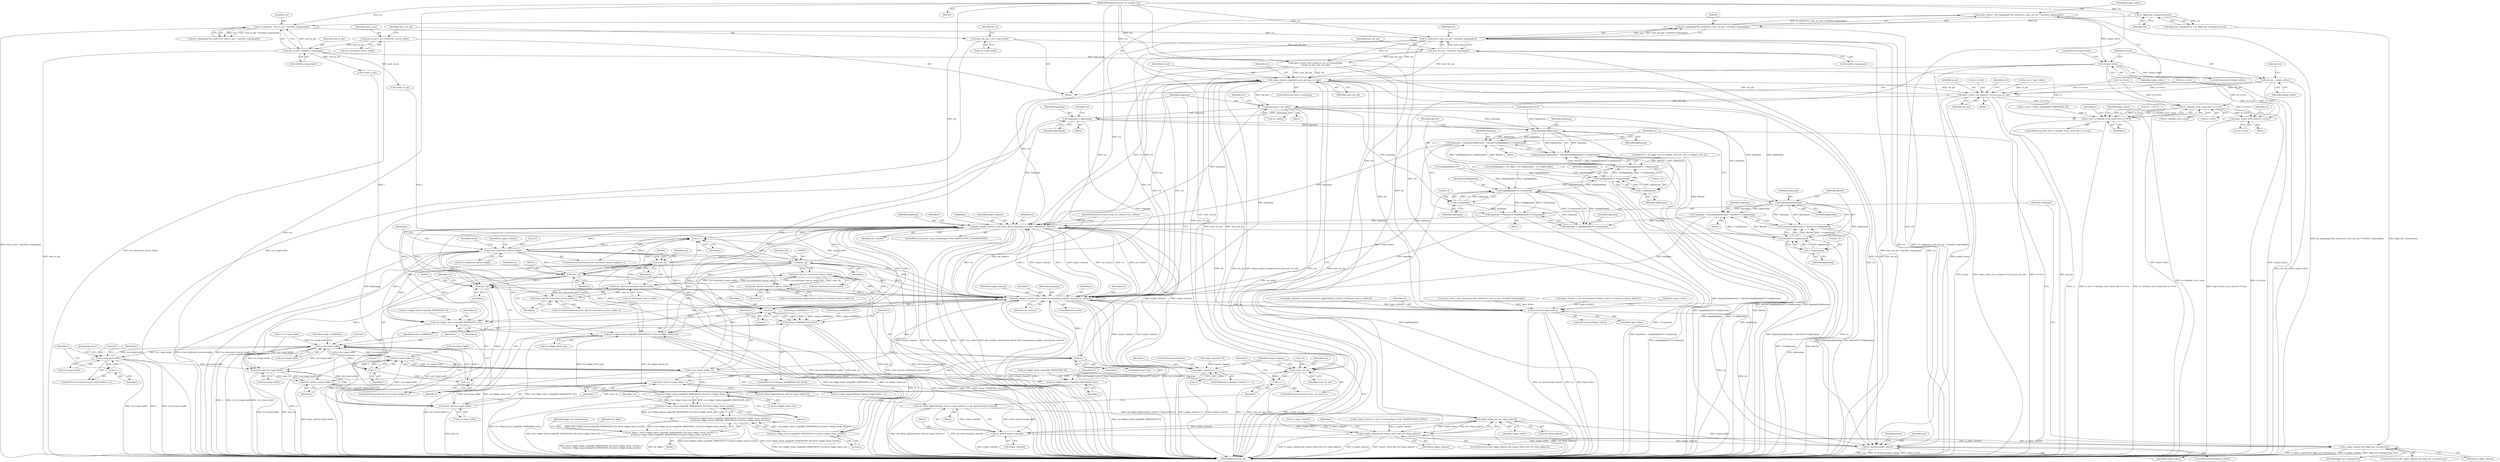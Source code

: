digraph "0_imageworsener_a4f247707f08e322f0b41e82c3e06e224240a654_0@API" {
"1000246" [label="(Call,outpix_tofree = (iw_tmpsample*)iw_malloc(ctx, num_out_pix * sizeof(iw_tmpsample)))"];
"1000248" [label="(Call,(iw_tmpsample*)iw_malloc(ctx, num_out_pix * sizeof(iw_tmpsample)))"];
"1000250" [label="(Call,iw_malloc(ctx, num_out_pix * sizeof(iw_tmpsample)))"];
"1000237" [label="(Call,iw_malloc(ctx, num_in_pix * sizeof(iw_tmpsample)))"];
"1000231" [label="(Call,iw_bkgd_has_transparency(ctx))"];
"1000109" [label="(MethodParameterIn,struct iw_context *ctx)"];
"1000239" [label="(Call,num_in_pix * sizeof(iw_tmpsample))"];
"1000168" [label="(Call,num_in_pix = ctx->intermed_canvas_width)"];
"1000252" [label="(Call,num_out_pix * sizeof(iw_tmpsample))"];
"1000173" [label="(Call,num_out_pix = ctx->img2.width)"];
"1000257" [label="(Call,!outpix_tofree)"];
"1000260" [label="(Call,out_pix = outpix_tofree)"];
"1000491" [label="(Call,iwpvt_resize_row_main(rs->rrctx,in_pix,out_pix))"];
"1000501" [label="(Call,clamp_output_samples(ctx,out_pix,num_out_pix))"];
"1000518" [label="(Call,i<num_out_pix)"];
"1000521" [label="(Call,i++)"];
"1000529" [label="(Call,((size_t)j)*ctx->img2.width+i)"];
"1000587" [label="(Call,tmpsamp = out_pix[i])"];
"1000666" [label="(Call,tmpsamp /= alphasamp)"];
"1000697" [label="(Call,tmpsamp*alphasamp)"];
"1000694" [label="(Call,tmpsamp = tmpsamp*alphasamp + bkcolor*tmpbkgdalpha*(1.0-alphasamp))"];
"1000743" [label="(Call,put_sample_convert_from_linear_flt(ctx,tmpsamp,i,j,output_channel,out_csdescr))"];
"1000429" [label="(Call,j++)"];
"1000424" [label="(Call,j<ctx->intermed_canvas_height)"];
"1000455" [label="(Call,(size_t)j)"];
"1000454" [label="(Call,((size_t)j)*ctx->intermed_canvas_width)"];
"1000453" [label="(Call,((size_t)j)*ctx->intermed_canvas_width+i)"];
"1000483" [label="(Call,((size_t)j)*ctx->intermed_canvas_width)"];
"1000482" [label="(Call,((size_t)j)*ctx->intermed_canvas_width+i)"];
"1000531" [label="(Call,(size_t)j)"];
"1000530" [label="(Call,((size_t)j)*ctx->img2.width)"];
"1000556" [label="(Call,z<ctx->img2.width)"];
"1000563" [label="(Call,z++)"];
"1000574" [label="(Call,ctx->img2.width-1-z)"];
"1000572" [label="(Call,i=ctx->img2.width-1-z)"];
"1000601" [label="(Call,(ctx->bkgd_check_origin[IW_DIMENSION_H]+i)/ctx->bkgd_check_size)"];
"1000600" [label="(Call,((ctx->bkgd_check_origin[IW_DIMENSION_H]+i)/ctx->bkgd_check_size)%2)"];
"1000599" [label="(Call,(((ctx->bkgd_check_origin[IW_DIMENSION_H]+i)/ctx->bkgd_check_size)%2) !=\n\t\t\t\t\t(((ctx->bkgd_check_origin[IW_DIMENSION_V]+j)/ctx->bkgd_check_size)%2))"];
"1000597" [label="(Call,alt_bkgd = (((ctx->bkgd_check_origin[IW_DIMENSION_H]+i)/ctx->bkgd_check_size)%2) !=\n\t\t\t\t\t(((ctx->bkgd_check_origin[IW_DIMENSION_V]+j)/ctx->bkgd_check_size)%2))"];
"1000614" [label="(Call,(ctx->bkgd_check_origin[IW_DIMENSION_V]+j)/ctx->bkgd_check_size)"];
"1000613" [label="(Call,((ctx->bkgd_check_origin[IW_DIMENSION_V]+j)/ctx->bkgd_check_size)%2)"];
"1000602" [label="(Call,ctx->bkgd_check_origin[IW_DIMENSION_H]+i)"];
"1000650" [label="(Call,((size_t)j)*ctx->img2.width + i)"];
"1000751" [label="(Call,put_sample_convert_from_linear(ctx,tmpsamp,i,j,output_channel,out_csdescr))"];
"1000546" [label="(Call,output_channel == -1)"];
"1000569" [label="(Call,j%2)"];
"1000567" [label="(Call,using_errdiffdither && (j%2))"];
"1000615" [label="(Call,ctx->bkgd_check_origin[IW_DIMENSION_V]+j)"];
"1000652" [label="(Call,(size_t)j)"];
"1000651" [label="(Call,((size_t)j)*ctx->img2.width)"];
"1000842" [label="(Call,iw_free(ctx,inpix_tofree))"];
"1000847" [label="(Call,iw_free(ctx,outpix_tofree))"];
"1000580" [label="(Call,1-z)"];
"1000584" [label="(Call,i=z)"];
"1000765" [label="(Call,i<ctx->img2.width)"];
"1000772" [label="(Call,i++)"];
"1000484" [label="(Call,(size_t)j)"];
"1000696" [label="(Call,tmpsamp*alphasamp + bkcolor*tmpbkgdalpha*(1.0-alphasamp))"];
"1000704" [label="(Call,1.0-alphasamp)"];
"1000702" [label="(Call,tmpbkgdalpha*(1.0-alphasamp))"];
"1000700" [label="(Call,bkcolor*tmpbkgdalpha*(1.0-alphasamp))"];
"1000730" [label="(Call,tmpbkgdalpha*(1.0-tmpsamp))"];
"1000726" [label="(Call,tmpsamp = tmpsamp + tmpbkgdalpha*(1.0-tmpsamp))"];
"1000728" [label="(Call,tmpsamp + tmpbkgdalpha*(1.0-tmpsamp))"];
"1000712" [label="(Call,tmpsamp*alphasamp)"];
"1000709" [label="(Call,tmpsamp = tmpsamp*alphasamp + bkcolor*(1.0-alphasamp))"];
"1000711" [label="(Call,tmpsamp*alphasamp + bkcolor*(1.0-alphasamp))"];
"1000717" [label="(Call,1.0-alphasamp)"];
"1000715" [label="(Call,bkcolor*(1.0-alphasamp))"];
"1000732" [label="(Call,1.0-tmpsamp)"];
"1000823" [label="(Call,rs->disable_rrctx_cache && rs->rrctx)"];
"1000821" [label="(Call,rs && rs->disable_rrctx_cache && rs->rrctx)"];
"1000831" [label="(Call,iwpvt_resize_rows_done(rs->rrctx))"];
"1000508" [label="(Call,outpix_tofree && ctx->final_alpha32)"];
"1000506" [label="(Call,is_alpha_channel && outpix_tofree && ctx->final_alpha32)"];
"1000722" [label="(Call,is_alpha_channel && bkgd_has_transparency)"];
"1000540" [label="(Call,(iw_float32)outpix_tofree[i])"];
"1000524" [label="(Call,ctx->final_alpha32[((size_t)j)*ctx->img2.width+i] = (iw_float32)outpix_tofree[i])"];
"1000572" [label="(Call,i=ctx->img2.width-1-z)"];
"1000509" [label="(Identifier,outpix_tofree)"];
"1000564" [label="(Identifier,z)"];
"1000714" [label="(Identifier,alphasamp)"];
"1000711" [label="(Call,tmpsamp*alphasamp + bkcolor*(1.0-alphasamp))"];
"1000486" [label="(Identifier,j)"];
"1000243" [label="(Call,in_pix = inpix_tofree)"];
"1000445" [label="(Call,inpix_tofree[i] = ctx->intermediate_alpha32[((size_t)j)*ctx->intermed_canvas_width+i])"];
"1000717" [label="(Call,1.0-alphasamp)"];
"1000258" [label="(Identifier,outpix_tofree)"];
"1000646" [label="(Call,ctx->final_alpha32[((size_t)j)*ctx->img2.width + i])"];
"1000257" [label="(Call,!outpix_tofree)"];
"1000232" [label="(Identifier,ctx)"];
"1000522" [label="(Identifier,i)"];
"1000681" [label="(Call,bkcolor = alt_bkgd ? out_ci->bkgd2_color_lin : out_ci->bkgd1_color_lin)"];
"1000610" [label="(Identifier,ctx)"];
"1000618" [label="(Identifier,ctx)"];
"1000827" [label="(Call,rs->rrctx)"];
"1000530" [label="(Call,((size_t)j)*ctx->img2.width)"];
"1000487" [label="(Call,ctx->intermed_canvas_width)"];
"1000652" [label="(Call,(size_t)j)"];
"1000696" [label="(Call,tmpsamp*alphasamp + bkcolor*tmpbkgdalpha*(1.0-alphasamp))"];
"1000729" [label="(Identifier,tmpsamp)"];
"1000505" [label="(ControlStructure,if(is_alpha_channel && outpix_tofree && ctx->final_alpha32))"];
"1000695" [label="(Identifier,tmpsamp)"];
"1000817" [label="(Identifier,retval)"];
"1000468" [label="(Call,i<num_in_pix)"];
"1000609" [label="(Call,ctx->bkgd_check_size)"];
"1000747" [label="(Identifier,j)"];
"1000548" [label="(Call,-1)"];
"1000726" [label="(Call,tmpsamp = tmpsamp + tmpbkgdalpha*(1.0-tmpsamp))"];
"1000608" [label="(Identifier,i)"];
"1000240" [label="(Identifier,num_in_pix)"];
"1000724" [label="(Identifier,bkgd_has_transparency)"];
"1000573" [label="(Identifier,i)"];
"1000732" [label="(Call,1.0-tmpsamp)"];
"1000461" [label="(Identifier,i)"];
"1000843" [label="(Identifier,ctx)"];
"1000753" [label="(Identifier,tmpsamp)"];
"1000514" [label="(ControlStructure,for(i=0;i<num_out_pix;i++))"];
"1000587" [label="(Call,tmpsamp = out_pix[i])"];
"1000241" [label="(Call,sizeof(iw_tmpsample))"];
"1000233" [label="(Call,inpix_tofree = (iw_tmpsample*)iw_malloc(ctx, num_in_pix * sizeof(iw_tmpsample)))"];
"1000426" [label="(Call,ctx->intermed_canvas_height)"];
"1000454" [label="(Call,((size_t)j)*ctx->intermed_canvas_width)"];
"1000822" [label="(Identifier,rs)"];
"1000762" [label="(Call,i=0)"];
"1000533" [label="(Identifier,j)"];
"1000585" [label="(Identifier,i)"];
"1000571" [label="(Literal,2)"];
"1000510" [label="(Call,ctx->final_alpha32)"];
"1000170" [label="(Call,ctx->intermed_canvas_width)"];
"1000821" [label="(Call,rs && rs->disable_rrctx_cache && rs->rrctx)"];
"1000431" [label="(Block,)"];
"1000484" [label="(Call,(size_t)j)"];
"1000709" [label="(Call,tmpsamp = tmpsamp*alphasamp + bkcolor*(1.0-alphasamp))"];
"1000581" [label="(Literal,1)"];
"1000352" [label="(Call,using_errdiffdither = 1)"];
"1000568" [label="(Identifier,using_errdiffdither)"];
"1000772" [label="(Call,i++)"];
"1000755" [label="(Identifier,j)"];
"1000734" [label="(Identifier,tmpsamp)"];
"1000503" [label="(Identifier,out_pix)"];
"1000597" [label="(Call,alt_bkgd = (((ctx->bkgd_check_origin[IW_DIMENSION_H]+i)/ctx->bkgd_check_size)%2) !=\n\t\t\t\t\t(((ctx->bkgd_check_origin[IW_DIMENSION_V]+j)/ctx->bkgd_check_size)%2))"];
"1000247" [label="(Identifier,outpix_tofree)"];
"1000766" [label="(Identifier,i)"];
"1000495" [label="(Identifier,in_pix)"];
"1000719" [label="(Identifier,alphasamp)"];
"1000700" [label="(Call,bkcolor*tmpbkgdalpha*(1.0-alphasamp))"];
"1000252" [label="(Call,num_out_pix * sizeof(iw_tmpsample))"];
"1000256" [label="(ControlStructure,if(!outpix_tofree))"];
"1000603" [label="(Call,ctx->bkgd_check_origin[IW_DIMENSION_H])"];
"1000496" [label="(Identifier,out_pix)"];
"1000483" [label="(Call,((size_t)j)*ctx->intermed_canvas_width)"];
"1000752" [label="(Identifier,ctx)"];
"1000248" [label="(Call,(iw_tmpsample*)iw_malloc(ctx, num_out_pix * sizeof(iw_tmpsample)))"];
"1000109" [label="(MethodParameterIn,struct iw_context *ctx)"];
"1000458" [label="(Call,ctx->intermed_canvas_width)"];
"1000527" [label="(Identifier,ctx)"];
"1000837" [label="(Identifier,rs)"];
"1000251" [label="(Identifier,ctx)"];
"1000520" [label="(Identifier,num_out_pix)"];
"1000712" [label="(Call,tmpsamp*alphasamp)"];
"1000453" [label="(Call,((size_t)j)*ctx->intermed_canvas_width+i)"];
"1000596" [label="(Block,)"];
"1000406" [label="(Call,iwpvt_resize_rows_init(ctx,rs,int_ci->channeltype,\n\t\t\tnum_in_pix, num_out_pix))"];
"1000546" [label="(Call,output_channel == -1)"];
"1000142" [label="(Call,tmpbkgdalpha=0.0)"];
"1000457" [label="(Identifier,j)"];
"1000672" [label="(Identifier,ctx)"];
"1000650" [label="(Call,((size_t)j)*ctx->img2.width + i)"];
"1000833" [label="(Identifier,rs)"];
"1000169" [label="(Identifier,num_in_pix)"];
"1000492" [label="(Call,rs->rrctx)"];
"1000575" [label="(Call,ctx->img2.width)"];
"1000848" [label="(Identifier,ctx)"];
"1000488" [label="(Identifier,ctx)"];
"1000542" [label="(Call,outpix_tofree[i])"];
"1000765" [label="(Call,i<ctx->img2.width)"];
"1000557" [label="(Identifier,z)"];
"1000588" [label="(Identifier,tmpsamp)"];
"1000168" [label="(Call,num_in_pix = ctx->intermed_canvas_width)"];
"1000847" [label="(Call,iw_free(ctx,outpix_tofree))"];
"1000433" [label="(Identifier,is_alpha_channel)"];
"1000725" [label="(Block,)"];
"1000852" [label="(MethodReturn,static int)"];
"1000702" [label="(Call,tmpbkgdalpha*(1.0-alphasamp))"];
"1000547" [label="(Identifier,output_channel)"];
"1000614" [label="(Call,(ctx->bkgd_check_origin[IW_DIMENSION_V]+j)/ctx->bkgd_check_size)"];
"1000343" [label="(Call,output_channel>=0)"];
"1000260" [label="(Call,out_pix = outpix_tofree)"];
"1000231" [label="(Call,iw_bkgd_has_transparency(ctx))"];
"1000558" [label="(Call,ctx->img2.width)"];
"1000731" [label="(Identifier,tmpbkgdalpha)"];
"1000748" [label="(Identifier,output_channel)"];
"1000703" [label="(Identifier,tmpbkgdalpha)"];
"1000830" [label="(Block,)"];
"1000728" [label="(Call,tmpsamp + tmpbkgdalpha*(1.0-tmpsamp))"];
"1000521" [label="(Call,i++)"];
"1000523" [label="(Block,)"];
"1000425" [label="(Identifier,j)"];
"1000849" [label="(Identifier,outpix_tofree)"];
"1000497" [label="(ControlStructure,if(ctx->intclamp))"];
"1000482" [label="(Call,((size_t)j)*ctx->intermed_canvas_width+i)"];
"1000175" [label="(Call,ctx->img2.width)"];
"1000250" [label="(Call,iw_malloc(ctx, num_out_pix * sizeof(iw_tmpsample)))"];
"1000845" [label="(ControlStructure,if(outpix_tofree))"];
"1000721" [label="(ControlStructure,if(is_alpha_channel && bkgd_has_transparency))"];
"1000490" [label="(Identifier,i)"];
"1000586" [label="(Identifier,z)"];
"1000491" [label="(Call,iwpvt_resize_row_main(rs->rrctx,in_pix,out_pix))"];
"1000710" [label="(Identifier,tmpsamp)"];
"1000749" [label="(Identifier,out_csdescr)"];
"1000730" [label="(Call,tmpbkgdalpha*(1.0-tmpsamp))"];
"1000602" [label="(Call,ctx->bkgd_check_origin[IW_DIMENSION_H]+i)"];
"1000622" [label="(Call,ctx->bkgd_check_size)"];
"1000540" [label="(Call,(iw_float32)outpix_tofree[i])"];
"1000767" [label="(Call,ctx->img2.width)"];
"1000666" [label="(Call,tmpsamp /= alphasamp)"];
"1000531" [label="(Call,(size_t)j)"];
"1000545" [label="(ControlStructure,if(output_channel == -1))"];
"1000600" [label="(Call,((ctx->bkgd_check_origin[IW_DIMENSION_H]+i)/ctx->bkgd_check_size)%2)"];
"1000840" [label="(ControlStructure,if(inpix_tofree))"];
"1000553" [label="(Call,z=0)"];
"1000629" [label="(Call,tmpbkgdalpha = alt_bkgd ? ctx->bkgd2alpha : ctx->bkgd1alpha)"];
"1000111" [label="(MethodParameterIn,const struct iw_csdescr *out_csdescr)"];
"1000761" [label="(ControlStructure,for(i=0;i<ctx->img2.width;i++))"];
"1000222" [label="(Call,is_alpha_channel = (int_ci->channeltype==IW_CHANNELTYPE_ALPHA))"];
"1000529" [label="(Call,((size_t)j)*ctx->img2.width+i)"];
"1000733" [label="(Literal,1.0)"];
"1000574" [label="(Call,ctx->img2.width-1-z)"];
"1000359" [label="(Call,i<ctx->img2.width)"];
"1000474" [label="(Call,inpix_tofree[i] = ctx->intermediate32[((size_t)j)*ctx->intermed_canvas_width+i])"];
"1000536" [label="(Identifier,ctx)"];
"1000449" [label="(Call,ctx->intermediate_alpha32[((size_t)j)*ctx->intermed_canvas_width+i])"];
"1000722" [label="(Call,is_alpha_channel && bkgd_has_transparency)"];
"1000777" [label="(Identifier,k)"];
"1000744" [label="(Identifier,ctx)"];
"1000621" [label="(Identifier,j)"];
"1000554" [label="(Identifier,z)"];
"1000539" [label="(Identifier,i)"];
"1000567" [label="(Call,using_errdiffdither && (j%2))"];
"1000841" [label="(Identifier,inpix_tofree)"];
"1000706" [label="(Identifier,alphasamp)"];
"1000699" [label="(Identifier,alphasamp)"];
"1000421" [label="(Call,j=0)"];
"1000613" [label="(Call,((ctx->bkgd_check_origin[IW_DIMENSION_V]+j)/ctx->bkgd_check_size)%2)"];
"1000623" [label="(Identifier,ctx)"];
"1000655" [label="(Call,ctx->img2.width)"];
"1000563" [label="(Call,z++)"];
"1000713" [label="(Identifier,tmpsamp)"];
"1000665" [label="(Block,)"];
"1000269" [label="(Call,!is_alpha_channel)"];
"1000253" [label="(Identifier,num_out_pix)"];
"1000507" [label="(Identifier,is_alpha_channel)"];
"1000757" [label="(Identifier,out_csdescr)"];
"1000525" [label="(Call,ctx->final_alpha32[((size_t)j)*ctx->img2.width+i])"];
"1000704" [label="(Call,1.0-alphasamp)"];
"1000174" [label="(Identifier,num_out_pix)"];
"1000420" [label="(ControlStructure,for(j=0;j<ctx->intermed_canvas_height;j++))"];
"1000815" [label="(JumpTarget,here:)"];
"1000745" [label="(Identifier,tmpsamp)"];
"1000657" [label="(Identifier,ctx)"];
"1000715" [label="(Call,bkcolor*(1.0-alphasamp))"];
"1000705" [label="(Literal,1.0)"];
"1000150" [label="(Call,*rs = NULL)"];
"1000601" [label="(Call,(ctx->bkgd_check_origin[IW_DIMENSION_H]+i)/ctx->bkgd_check_size)"];
"1000708" [label="(Block,)"];
"1000259" [label="(ControlStructure,goto done;)"];
"1000662" [label="(Call,alphasamp!=0.0)"];
"1000524" [label="(Call,ctx->final_alpha32[((size_t)j)*ctx->img2.width+i] = (iw_float32)outpix_tofree[i])"];
"1000262" [label="(Identifier,outpix_tofree)"];
"1000697" [label="(Call,tmpsamp*alphasamp)"];
"1000756" [label="(Identifier,output_channel)"];
"1000515" [label="(Call,i=0)"];
"1000519" [label="(Identifier,i)"];
"1000569" [label="(Call,j%2)"];
"1000759" [label="(Identifier,using_errdiffdither)"];
"1000254" [label="(Call,sizeof(iw_tmpsample))"];
"1000667" [label="(Identifier,tmpsamp)"];
"1000439" [label="(Call,i<num_in_pix)"];
"1000612" [label="(Literal,2)"];
"1000582" [label="(Identifier,z)"];
"1000388" [label="(Call,rs=&ctx->resize_settings[IW_DIMENSION_H])"];
"1000750" [label="(ControlStructure,else)"];
"1000842" [label="(Call,iw_free(ctx,inpix_tofree))"];
"1000846" [label="(Identifier,outpix_tofree)"];
"1000693" [label="(Block,)"];
"1000739" [label="(Identifier,ctx)"];
"1000246" [label="(Call,outpix_tofree = (iw_tmpsample*)iw_malloc(ctx, num_out_pix * sizeof(iw_tmpsample)))"];
"1000570" [label="(Identifier,j)"];
"1000718" [label="(Literal,1.0)"];
"1000516" [label="(Identifier,i)"];
"1000552" [label="(ControlStructure,for(z=0;z<ctx->img2.width;z++))"];
"1000424" [label="(Call,j<ctx->intermed_canvas_height)"];
"1000584" [label="(Call,i=z)"];
"1000627" [label="(Identifier,bkgd_has_transparency)"];
"1000478" [label="(Call,ctx->intermediate32[((size_t)j)*ctx->intermed_canvas_width+i])"];
"1000727" [label="(Identifier,tmpsamp)"];
"1000565" [label="(Block,)"];
"1000518" [label="(Call,i<num_out_pix)"];
"1000499" [label="(Identifier,ctx)"];
"1000502" [label="(Identifier,ctx)"];
"1000701" [label="(Identifier,bkcolor)"];
"1000694" [label="(Call,tmpsamp = tmpsamp*alphasamp + bkcolor*tmpbkgdalpha*(1.0-alphasamp))"];
"1000698" [label="(Identifier,tmpsamp)"];
"1000660" [label="(Identifier,i)"];
"1000851" [label="(Identifier,retval)"];
"1000504" [label="(Identifier,num_out_pix)"];
"1000751" [label="(Call,put_sample_convert_from_linear(ctx,tmpsamp,i,j,output_channel,out_csdescr))"];
"1000716" [label="(Identifier,bkcolor)"];
"1000616" [label="(Call,ctx->bkgd_check_origin[IW_DIMENSION_V])"];
"1000743" [label="(Call,put_sample_convert_from_linear_flt(ctx,tmpsamp,i,j,output_channel,out_csdescr))"];
"1000589" [label="(Call,out_pix[i])"];
"1000735" [label="(ControlStructure,if(ctx->img2.sampletype==IW_SAMPLETYPE_FLOATINGPOINT))"];
"1000754" [label="(Identifier,i)"];
"1000135" [label="(Call,using_errdiffdither = 0)"];
"1000824" [label="(Call,rs->disable_rrctx_cache)"];
"1000820" [label="(ControlStructure,if(rs && rs->disable_rrctx_cache && rs->rrctx))"];
"1000501" [label="(Call,clamp_output_samples(ctx,out_pix,num_out_pix))"];
"1000237" [label="(Call,iw_malloc(ctx, num_in_pix * sizeof(iw_tmpsample)))"];
"1000229" [label="(Call,bkgd_has_transparency = iw_bkgd_has_transparency(ctx))"];
"1000266" [label="(Identifier,ctx)"];
"1000508" [label="(Call,outpix_tofree && ctx->final_alpha32)"];
"1000556" [label="(Call,z<ctx->img2.width)"];
"1000506" [label="(Call,is_alpha_channel && outpix_tofree && ctx->final_alpha32)"];
"1000112" [label="(Block,)"];
"1000429" [label="(Call,j++)"];
"1000235" [label="(Call,(iw_tmpsample*)iw_malloc(ctx, num_in_pix * sizeof(iw_tmpsample)))"];
"1000397" [label="(Call,!rs->rrctx)"];
"1000580" [label="(Call,1-z)"];
"1000831" [label="(Call,iwpvt_resize_rows_done(rs->rrctx))"];
"1000551" [label="(ControlStructure,goto here;)"];
"1000723" [label="(Identifier,is_alpha_channel)"];
"1000238" [label="(Identifier,ctx)"];
"1000823" [label="(Call,rs->disable_rrctx_cache && rs->rrctx)"];
"1000625" [label="(Literal,2)"];
"1000654" [label="(Identifier,j)"];
"1000746" [label="(Identifier,i)"];
"1000430" [label="(Identifier,j)"];
"1000598" [label="(Identifier,alt_bkgd)"];
"1000261" [label="(Identifier,out_pix)"];
"1000455" [label="(Call,(size_t)j)"];
"1000173" [label="(Call,num_out_pix = ctx->img2.width)"];
"1000651" [label="(Call,((size_t)j)*ctx->img2.width)"];
"1000566" [label="(ControlStructure,if(using_errdiffdither && (j%2)))"];
"1000599" [label="(Call,(((ctx->bkgd_check_origin[IW_DIMENSION_H]+i)/ctx->bkgd_check_size)%2) !=\n\t\t\t\t\t(((ctx->bkgd_check_origin[IW_DIMENSION_V]+j)/ctx->bkgd_check_size)%2))"];
"1000668" [label="(Identifier,alphasamp)"];
"1000415" [label="(Call,!rs->rrctx)"];
"1000459" [label="(Identifier,ctx)"];
"1000832" [label="(Call,rs->rrctx)"];
"1000844" [label="(Identifier,inpix_tofree)"];
"1000615" [label="(Call,ctx->bkgd_check_origin[IW_DIMENSION_V]+j)"];
"1000534" [label="(Call,ctx->img2.width)"];
"1000583" [label="(ControlStructure,else)"];
"1000239" [label="(Call,num_in_pix * sizeof(iw_tmpsample))"];
"1000773" [label="(Identifier,i)"];
"1000181" [label="(Identifier,int_ci)"];
"1000594" [label="(Identifier,ctx)"];
"1000246" -> "1000112"  [label="AST: "];
"1000246" -> "1000248"  [label="CFG: "];
"1000247" -> "1000246"  [label="AST: "];
"1000248" -> "1000246"  [label="AST: "];
"1000258" -> "1000246"  [label="CFG: "];
"1000246" -> "1000852"  [label="DDG: (iw_tmpsample*)iw_malloc(ctx, num_out_pix * sizeof(iw_tmpsample))"];
"1000248" -> "1000246"  [label="DDG: iw_malloc(ctx, num_out_pix * sizeof(iw_tmpsample))"];
"1000246" -> "1000257"  [label="DDG: outpix_tofree"];
"1000248" -> "1000250"  [label="CFG: "];
"1000249" -> "1000248"  [label="AST: "];
"1000250" -> "1000248"  [label="AST: "];
"1000248" -> "1000852"  [label="DDG: iw_malloc(ctx, num_out_pix * sizeof(iw_tmpsample))"];
"1000250" -> "1000248"  [label="DDG: ctx"];
"1000250" -> "1000248"  [label="DDG: num_out_pix * sizeof(iw_tmpsample)"];
"1000250" -> "1000252"  [label="CFG: "];
"1000251" -> "1000250"  [label="AST: "];
"1000252" -> "1000250"  [label="AST: "];
"1000250" -> "1000852"  [label="DDG: ctx"];
"1000250" -> "1000852"  [label="DDG: num_out_pix * sizeof(iw_tmpsample)"];
"1000237" -> "1000250"  [label="DDG: ctx"];
"1000109" -> "1000250"  [label="DDG: ctx"];
"1000252" -> "1000250"  [label="DDG: num_out_pix"];
"1000250" -> "1000406"  [label="DDG: ctx"];
"1000250" -> "1000501"  [label="DDG: ctx"];
"1000250" -> "1000743"  [label="DDG: ctx"];
"1000250" -> "1000751"  [label="DDG: ctx"];
"1000250" -> "1000842"  [label="DDG: ctx"];
"1000250" -> "1000847"  [label="DDG: ctx"];
"1000237" -> "1000235"  [label="AST: "];
"1000237" -> "1000239"  [label="CFG: "];
"1000238" -> "1000237"  [label="AST: "];
"1000239" -> "1000237"  [label="AST: "];
"1000235" -> "1000237"  [label="CFG: "];
"1000237" -> "1000852"  [label="DDG: num_in_pix * sizeof(iw_tmpsample)"];
"1000237" -> "1000235"  [label="DDG: ctx"];
"1000237" -> "1000235"  [label="DDG: num_in_pix * sizeof(iw_tmpsample)"];
"1000231" -> "1000237"  [label="DDG: ctx"];
"1000109" -> "1000237"  [label="DDG: ctx"];
"1000239" -> "1000237"  [label="DDG: num_in_pix"];
"1000231" -> "1000229"  [label="AST: "];
"1000231" -> "1000232"  [label="CFG: "];
"1000232" -> "1000231"  [label="AST: "];
"1000229" -> "1000231"  [label="CFG: "];
"1000231" -> "1000229"  [label="DDG: ctx"];
"1000109" -> "1000231"  [label="DDG: ctx"];
"1000109" -> "1000108"  [label="AST: "];
"1000109" -> "1000852"  [label="DDG: ctx"];
"1000109" -> "1000406"  [label="DDG: ctx"];
"1000109" -> "1000501"  [label="DDG: ctx"];
"1000109" -> "1000743"  [label="DDG: ctx"];
"1000109" -> "1000751"  [label="DDG: ctx"];
"1000109" -> "1000842"  [label="DDG: ctx"];
"1000109" -> "1000847"  [label="DDG: ctx"];
"1000239" -> "1000241"  [label="CFG: "];
"1000240" -> "1000239"  [label="AST: "];
"1000241" -> "1000239"  [label="AST: "];
"1000239" -> "1000852"  [label="DDG: num_in_pix"];
"1000168" -> "1000239"  [label="DDG: num_in_pix"];
"1000239" -> "1000406"  [label="DDG: num_in_pix"];
"1000239" -> "1000439"  [label="DDG: num_in_pix"];
"1000239" -> "1000468"  [label="DDG: num_in_pix"];
"1000168" -> "1000112"  [label="AST: "];
"1000168" -> "1000170"  [label="CFG: "];
"1000169" -> "1000168"  [label="AST: "];
"1000170" -> "1000168"  [label="AST: "];
"1000174" -> "1000168"  [label="CFG: "];
"1000168" -> "1000852"  [label="DDG: ctx->intermed_canvas_width"];
"1000252" -> "1000254"  [label="CFG: "];
"1000253" -> "1000252"  [label="AST: "];
"1000254" -> "1000252"  [label="AST: "];
"1000252" -> "1000852"  [label="DDG: num_out_pix"];
"1000173" -> "1000252"  [label="DDG: num_out_pix"];
"1000252" -> "1000406"  [label="DDG: num_out_pix"];
"1000252" -> "1000501"  [label="DDG: num_out_pix"];
"1000252" -> "1000518"  [label="DDG: num_out_pix"];
"1000173" -> "1000112"  [label="AST: "];
"1000173" -> "1000175"  [label="CFG: "];
"1000174" -> "1000173"  [label="AST: "];
"1000175" -> "1000173"  [label="AST: "];
"1000181" -> "1000173"  [label="CFG: "];
"1000173" -> "1000852"  [label="DDG: ctx->img2.width"];
"1000257" -> "1000256"  [label="AST: "];
"1000257" -> "1000258"  [label="CFG: "];
"1000258" -> "1000257"  [label="AST: "];
"1000259" -> "1000257"  [label="CFG: "];
"1000261" -> "1000257"  [label="CFG: "];
"1000257" -> "1000852"  [label="DDG: outpix_tofree"];
"1000257" -> "1000852"  [label="DDG: !outpix_tofree"];
"1000257" -> "1000260"  [label="DDG: outpix_tofree"];
"1000257" -> "1000508"  [label="DDG: outpix_tofree"];
"1000257" -> "1000540"  [label="DDG: outpix_tofree"];
"1000257" -> "1000847"  [label="DDG: outpix_tofree"];
"1000260" -> "1000112"  [label="AST: "];
"1000260" -> "1000262"  [label="CFG: "];
"1000261" -> "1000260"  [label="AST: "];
"1000262" -> "1000260"  [label="AST: "];
"1000266" -> "1000260"  [label="CFG: "];
"1000260" -> "1000852"  [label="DDG: outpix_tofree"];
"1000260" -> "1000852"  [label="DDG: out_pix"];
"1000260" -> "1000491"  [label="DDG: out_pix"];
"1000491" -> "1000431"  [label="AST: "];
"1000491" -> "1000496"  [label="CFG: "];
"1000492" -> "1000491"  [label="AST: "];
"1000495" -> "1000491"  [label="AST: "];
"1000496" -> "1000491"  [label="AST: "];
"1000499" -> "1000491"  [label="CFG: "];
"1000491" -> "1000852"  [label="DDG: out_pix"];
"1000491" -> "1000852"  [label="DDG: in_pix"];
"1000491" -> "1000852"  [label="DDG: iwpvt_resize_row_main(rs->rrctx,in_pix,out_pix)"];
"1000491" -> "1000852"  [label="DDG: rs->rrctx"];
"1000397" -> "1000491"  [label="DDG: rs->rrctx"];
"1000415" -> "1000491"  [label="DDG: rs->rrctx"];
"1000243" -> "1000491"  [label="DDG: in_pix"];
"1000501" -> "1000491"  [label="DDG: out_pix"];
"1000491" -> "1000501"  [label="DDG: out_pix"];
"1000491" -> "1000587"  [label="DDG: out_pix"];
"1000491" -> "1000823"  [label="DDG: rs->rrctx"];
"1000491" -> "1000831"  [label="DDG: rs->rrctx"];
"1000501" -> "1000497"  [label="AST: "];
"1000501" -> "1000504"  [label="CFG: "];
"1000502" -> "1000501"  [label="AST: "];
"1000503" -> "1000501"  [label="AST: "];
"1000504" -> "1000501"  [label="AST: "];
"1000507" -> "1000501"  [label="CFG: "];
"1000501" -> "1000852"  [label="DDG: out_pix"];
"1000501" -> "1000852"  [label="DDG: ctx"];
"1000501" -> "1000852"  [label="DDG: clamp_output_samples(ctx,out_pix,num_out_pix)"];
"1000501" -> "1000852"  [label="DDG: num_out_pix"];
"1000743" -> "1000501"  [label="DDG: ctx"];
"1000406" -> "1000501"  [label="DDG: ctx"];
"1000406" -> "1000501"  [label="DDG: num_out_pix"];
"1000751" -> "1000501"  [label="DDG: ctx"];
"1000518" -> "1000501"  [label="DDG: num_out_pix"];
"1000501" -> "1000518"  [label="DDG: num_out_pix"];
"1000501" -> "1000587"  [label="DDG: out_pix"];
"1000501" -> "1000743"  [label="DDG: ctx"];
"1000501" -> "1000751"  [label="DDG: ctx"];
"1000501" -> "1000842"  [label="DDG: ctx"];
"1000501" -> "1000847"  [label="DDG: ctx"];
"1000518" -> "1000514"  [label="AST: "];
"1000518" -> "1000520"  [label="CFG: "];
"1000519" -> "1000518"  [label="AST: "];
"1000520" -> "1000518"  [label="AST: "];
"1000527" -> "1000518"  [label="CFG: "];
"1000547" -> "1000518"  [label="CFG: "];
"1000518" -> "1000852"  [label="DDG: num_out_pix"];
"1000518" -> "1000852"  [label="DDG: i"];
"1000518" -> "1000852"  [label="DDG: i<num_out_pix"];
"1000521" -> "1000518"  [label="DDG: i"];
"1000515" -> "1000518"  [label="DDG: i"];
"1000406" -> "1000518"  [label="DDG: num_out_pix"];
"1000518" -> "1000521"  [label="DDG: i"];
"1000518" -> "1000529"  [label="DDG: i"];
"1000521" -> "1000514"  [label="AST: "];
"1000521" -> "1000522"  [label="CFG: "];
"1000522" -> "1000521"  [label="AST: "];
"1000519" -> "1000521"  [label="CFG: "];
"1000529" -> "1000525"  [label="AST: "];
"1000529" -> "1000539"  [label="CFG: "];
"1000530" -> "1000529"  [label="AST: "];
"1000539" -> "1000529"  [label="AST: "];
"1000525" -> "1000529"  [label="CFG: "];
"1000529" -> "1000852"  [label="DDG: ((size_t)j)*ctx->img2.width"];
"1000530" -> "1000529"  [label="DDG: (size_t)j"];
"1000530" -> "1000529"  [label="DDG: ctx->img2.width"];
"1000587" -> "1000565"  [label="AST: "];
"1000587" -> "1000589"  [label="CFG: "];
"1000588" -> "1000587"  [label="AST: "];
"1000589" -> "1000587"  [label="AST: "];
"1000594" -> "1000587"  [label="CFG: "];
"1000587" -> "1000852"  [label="DDG: out_pix[i]"];
"1000587" -> "1000666"  [label="DDG: tmpsamp"];
"1000587" -> "1000697"  [label="DDG: tmpsamp"];
"1000587" -> "1000712"  [label="DDG: tmpsamp"];
"1000587" -> "1000732"  [label="DDG: tmpsamp"];
"1000587" -> "1000743"  [label="DDG: tmpsamp"];
"1000587" -> "1000751"  [label="DDG: tmpsamp"];
"1000666" -> "1000665"  [label="AST: "];
"1000666" -> "1000668"  [label="CFG: "];
"1000667" -> "1000666"  [label="AST: "];
"1000668" -> "1000666"  [label="AST: "];
"1000672" -> "1000666"  [label="CFG: "];
"1000666" -> "1000852"  [label="DDG: alphasamp"];
"1000662" -> "1000666"  [label="DDG: alphasamp"];
"1000666" -> "1000697"  [label="DDG: tmpsamp"];
"1000666" -> "1000712"  [label="DDG: tmpsamp"];
"1000666" -> "1000743"  [label="DDG: tmpsamp"];
"1000666" -> "1000751"  [label="DDG: tmpsamp"];
"1000697" -> "1000696"  [label="AST: "];
"1000697" -> "1000699"  [label="CFG: "];
"1000698" -> "1000697"  [label="AST: "];
"1000699" -> "1000697"  [label="AST: "];
"1000701" -> "1000697"  [label="CFG: "];
"1000697" -> "1000694"  [label="DDG: tmpsamp"];
"1000697" -> "1000694"  [label="DDG: alphasamp"];
"1000697" -> "1000696"  [label="DDG: tmpsamp"];
"1000697" -> "1000696"  [label="DDG: alphasamp"];
"1000662" -> "1000697"  [label="DDG: alphasamp"];
"1000697" -> "1000704"  [label="DDG: alphasamp"];
"1000694" -> "1000693"  [label="AST: "];
"1000694" -> "1000696"  [label="CFG: "];
"1000695" -> "1000694"  [label="AST: "];
"1000696" -> "1000694"  [label="AST: "];
"1000739" -> "1000694"  [label="CFG: "];
"1000694" -> "1000852"  [label="DDG: tmpsamp*alphasamp + bkcolor*tmpbkgdalpha*(1.0-alphasamp)"];
"1000700" -> "1000694"  [label="DDG: bkcolor"];
"1000700" -> "1000694"  [label="DDG: tmpbkgdalpha*(1.0-alphasamp)"];
"1000694" -> "1000743"  [label="DDG: tmpsamp"];
"1000694" -> "1000751"  [label="DDG: tmpsamp"];
"1000743" -> "1000735"  [label="AST: "];
"1000743" -> "1000749"  [label="CFG: "];
"1000744" -> "1000743"  [label="AST: "];
"1000745" -> "1000743"  [label="AST: "];
"1000746" -> "1000743"  [label="AST: "];
"1000747" -> "1000743"  [label="AST: "];
"1000748" -> "1000743"  [label="AST: "];
"1000749" -> "1000743"  [label="AST: "];
"1000564" -> "1000743"  [label="CFG: "];
"1000743" -> "1000852"  [label="DDG: output_channel"];
"1000743" -> "1000852"  [label="DDG: ctx"];
"1000743" -> "1000852"  [label="DDG: tmpsamp"];
"1000743" -> "1000852"  [label="DDG: i"];
"1000743" -> "1000852"  [label="DDG: out_csdescr"];
"1000743" -> "1000852"  [label="DDG: put_sample_convert_from_linear_flt(ctx,tmpsamp,i,j,output_channel,out_csdescr)"];
"1000743" -> "1000429"  [label="DDG: j"];
"1000743" -> "1000546"  [label="DDG: output_channel"];
"1000743" -> "1000569"  [label="DDG: j"];
"1000743" -> "1000614"  [label="DDG: j"];
"1000743" -> "1000615"  [label="DDG: j"];
"1000743" -> "1000652"  [label="DDG: j"];
"1000406" -> "1000743"  [label="DDG: ctx"];
"1000751" -> "1000743"  [label="DDG: ctx"];
"1000751" -> "1000743"  [label="DDG: j"];
"1000751" -> "1000743"  [label="DDG: output_channel"];
"1000751" -> "1000743"  [label="DDG: out_csdescr"];
"1000726" -> "1000743"  [label="DDG: tmpsamp"];
"1000709" -> "1000743"  [label="DDG: tmpsamp"];
"1000572" -> "1000743"  [label="DDG: i"];
"1000584" -> "1000743"  [label="DDG: i"];
"1000455" -> "1000743"  [label="DDG: j"];
"1000424" -> "1000743"  [label="DDG: j"];
"1000569" -> "1000743"  [label="DDG: j"];
"1000652" -> "1000743"  [label="DDG: j"];
"1000484" -> "1000743"  [label="DDG: j"];
"1000531" -> "1000743"  [label="DDG: j"];
"1000546" -> "1000743"  [label="DDG: output_channel"];
"1000111" -> "1000743"  [label="DDG: out_csdescr"];
"1000743" -> "1000751"  [label="DDG: ctx"];
"1000743" -> "1000751"  [label="DDG: j"];
"1000743" -> "1000751"  [label="DDG: output_channel"];
"1000743" -> "1000751"  [label="DDG: out_csdescr"];
"1000743" -> "1000842"  [label="DDG: ctx"];
"1000743" -> "1000847"  [label="DDG: ctx"];
"1000429" -> "1000420"  [label="AST: "];
"1000429" -> "1000430"  [label="CFG: "];
"1000430" -> "1000429"  [label="AST: "];
"1000425" -> "1000429"  [label="CFG: "];
"1000429" -> "1000424"  [label="DDG: j"];
"1000455" -> "1000429"  [label="DDG: j"];
"1000751" -> "1000429"  [label="DDG: j"];
"1000424" -> "1000429"  [label="DDG: j"];
"1000484" -> "1000429"  [label="DDG: j"];
"1000531" -> "1000429"  [label="DDG: j"];
"1000424" -> "1000420"  [label="AST: "];
"1000424" -> "1000426"  [label="CFG: "];
"1000425" -> "1000424"  [label="AST: "];
"1000426" -> "1000424"  [label="AST: "];
"1000433" -> "1000424"  [label="CFG: "];
"1000817" -> "1000424"  [label="CFG: "];
"1000424" -> "1000852"  [label="DDG: ctx->intermed_canvas_height"];
"1000424" -> "1000852"  [label="DDG: j"];
"1000424" -> "1000852"  [label="DDG: j<ctx->intermed_canvas_height"];
"1000421" -> "1000424"  [label="DDG: j"];
"1000424" -> "1000455"  [label="DDG: j"];
"1000424" -> "1000484"  [label="DDG: j"];
"1000424" -> "1000531"  [label="DDG: j"];
"1000424" -> "1000569"  [label="DDG: j"];
"1000424" -> "1000614"  [label="DDG: j"];
"1000424" -> "1000615"  [label="DDG: j"];
"1000424" -> "1000652"  [label="DDG: j"];
"1000424" -> "1000751"  [label="DDG: j"];
"1000455" -> "1000454"  [label="AST: "];
"1000455" -> "1000457"  [label="CFG: "];
"1000456" -> "1000455"  [label="AST: "];
"1000457" -> "1000455"  [label="AST: "];
"1000459" -> "1000455"  [label="CFG: "];
"1000455" -> "1000454"  [label="DDG: j"];
"1000455" -> "1000531"  [label="DDG: j"];
"1000455" -> "1000569"  [label="DDG: j"];
"1000455" -> "1000614"  [label="DDG: j"];
"1000455" -> "1000615"  [label="DDG: j"];
"1000455" -> "1000652"  [label="DDG: j"];
"1000455" -> "1000751"  [label="DDG: j"];
"1000454" -> "1000453"  [label="AST: "];
"1000454" -> "1000458"  [label="CFG: "];
"1000458" -> "1000454"  [label="AST: "];
"1000461" -> "1000454"  [label="CFG: "];
"1000454" -> "1000852"  [label="DDG: (size_t)j"];
"1000454" -> "1000852"  [label="DDG: ctx->intermed_canvas_width"];
"1000454" -> "1000453"  [label="DDG: (size_t)j"];
"1000454" -> "1000453"  [label="DDG: ctx->intermed_canvas_width"];
"1000483" -> "1000454"  [label="DDG: ctx->intermed_canvas_width"];
"1000454" -> "1000483"  [label="DDG: ctx->intermed_canvas_width"];
"1000453" -> "1000449"  [label="AST: "];
"1000453" -> "1000461"  [label="CFG: "];
"1000461" -> "1000453"  [label="AST: "];
"1000449" -> "1000453"  [label="CFG: "];
"1000453" -> "1000852"  [label="DDG: ((size_t)j)*ctx->intermed_canvas_width"];
"1000439" -> "1000453"  [label="DDG: i"];
"1000483" -> "1000482"  [label="AST: "];
"1000483" -> "1000487"  [label="CFG: "];
"1000484" -> "1000483"  [label="AST: "];
"1000487" -> "1000483"  [label="AST: "];
"1000490" -> "1000483"  [label="CFG: "];
"1000483" -> "1000852"  [label="DDG: ctx->intermed_canvas_width"];
"1000483" -> "1000852"  [label="DDG: (size_t)j"];
"1000483" -> "1000482"  [label="DDG: (size_t)j"];
"1000483" -> "1000482"  [label="DDG: ctx->intermed_canvas_width"];
"1000484" -> "1000483"  [label="DDG: j"];
"1000482" -> "1000478"  [label="AST: "];
"1000482" -> "1000490"  [label="CFG: "];
"1000490" -> "1000482"  [label="AST: "];
"1000478" -> "1000482"  [label="CFG: "];
"1000482" -> "1000852"  [label="DDG: ((size_t)j)*ctx->intermed_canvas_width"];
"1000468" -> "1000482"  [label="DDG: i"];
"1000531" -> "1000530"  [label="AST: "];
"1000531" -> "1000533"  [label="CFG: "];
"1000532" -> "1000531"  [label="AST: "];
"1000533" -> "1000531"  [label="AST: "];
"1000536" -> "1000531"  [label="CFG: "];
"1000531" -> "1000530"  [label="DDG: j"];
"1000484" -> "1000531"  [label="DDG: j"];
"1000531" -> "1000569"  [label="DDG: j"];
"1000531" -> "1000614"  [label="DDG: j"];
"1000531" -> "1000615"  [label="DDG: j"];
"1000531" -> "1000652"  [label="DDG: j"];
"1000531" -> "1000751"  [label="DDG: j"];
"1000530" -> "1000534"  [label="CFG: "];
"1000534" -> "1000530"  [label="AST: "];
"1000539" -> "1000530"  [label="CFG: "];
"1000530" -> "1000852"  [label="DDG: (size_t)j"];
"1000530" -> "1000852"  [label="DDG: ctx->img2.width"];
"1000359" -> "1000530"  [label="DDG: ctx->img2.width"];
"1000765" -> "1000530"  [label="DDG: ctx->img2.width"];
"1000556" -> "1000530"  [label="DDG: ctx->img2.width"];
"1000530" -> "1000556"  [label="DDG: ctx->img2.width"];
"1000556" -> "1000552"  [label="AST: "];
"1000556" -> "1000558"  [label="CFG: "];
"1000557" -> "1000556"  [label="AST: "];
"1000558" -> "1000556"  [label="AST: "];
"1000568" -> "1000556"  [label="CFG: "];
"1000759" -> "1000556"  [label="CFG: "];
"1000556" -> "1000852"  [label="DDG: z"];
"1000556" -> "1000852"  [label="DDG: z<ctx->img2.width"];
"1000556" -> "1000852"  [label="DDG: ctx->img2.width"];
"1000553" -> "1000556"  [label="DDG: z"];
"1000563" -> "1000556"  [label="DDG: z"];
"1000574" -> "1000556"  [label="DDG: ctx->img2.width"];
"1000765" -> "1000556"  [label="DDG: ctx->img2.width"];
"1000359" -> "1000556"  [label="DDG: ctx->img2.width"];
"1000651" -> "1000556"  [label="DDG: ctx->img2.width"];
"1000556" -> "1000563"  [label="DDG: z"];
"1000556" -> "1000574"  [label="DDG: ctx->img2.width"];
"1000556" -> "1000580"  [label="DDG: z"];
"1000556" -> "1000584"  [label="DDG: z"];
"1000556" -> "1000651"  [label="DDG: ctx->img2.width"];
"1000556" -> "1000765"  [label="DDG: ctx->img2.width"];
"1000563" -> "1000552"  [label="AST: "];
"1000563" -> "1000564"  [label="CFG: "];
"1000564" -> "1000563"  [label="AST: "];
"1000557" -> "1000563"  [label="CFG: "];
"1000580" -> "1000563"  [label="DDG: z"];
"1000574" -> "1000572"  [label="AST: "];
"1000574" -> "1000580"  [label="CFG: "];
"1000575" -> "1000574"  [label="AST: "];
"1000580" -> "1000574"  [label="AST: "];
"1000572" -> "1000574"  [label="CFG: "];
"1000574" -> "1000852"  [label="DDG: 1-z"];
"1000574" -> "1000572"  [label="DDG: ctx->img2.width"];
"1000574" -> "1000572"  [label="DDG: 1-z"];
"1000580" -> "1000574"  [label="DDG: 1"];
"1000580" -> "1000574"  [label="DDG: z"];
"1000574" -> "1000651"  [label="DDG: ctx->img2.width"];
"1000572" -> "1000566"  [label="AST: "];
"1000573" -> "1000572"  [label="AST: "];
"1000588" -> "1000572"  [label="CFG: "];
"1000572" -> "1000852"  [label="DDG: ctx->img2.width-1-z"];
"1000572" -> "1000601"  [label="DDG: i"];
"1000572" -> "1000602"  [label="DDG: i"];
"1000572" -> "1000650"  [label="DDG: i"];
"1000572" -> "1000751"  [label="DDG: i"];
"1000601" -> "1000600"  [label="AST: "];
"1000601" -> "1000609"  [label="CFG: "];
"1000602" -> "1000601"  [label="AST: "];
"1000609" -> "1000601"  [label="AST: "];
"1000612" -> "1000601"  [label="CFG: "];
"1000601" -> "1000852"  [label="DDG: ctx->bkgd_check_origin[IW_DIMENSION_H]+i"];
"1000601" -> "1000600"  [label="DDG: ctx->bkgd_check_origin[IW_DIMENSION_H]+i"];
"1000601" -> "1000600"  [label="DDG: ctx->bkgd_check_size"];
"1000584" -> "1000601"  [label="DDG: i"];
"1000614" -> "1000601"  [label="DDG: ctx->bkgd_check_size"];
"1000601" -> "1000614"  [label="DDG: ctx->bkgd_check_size"];
"1000600" -> "1000599"  [label="AST: "];
"1000600" -> "1000612"  [label="CFG: "];
"1000612" -> "1000600"  [label="AST: "];
"1000618" -> "1000600"  [label="CFG: "];
"1000600" -> "1000852"  [label="DDG: (ctx->bkgd_check_origin[IW_DIMENSION_H]+i)/ctx->bkgd_check_size"];
"1000600" -> "1000599"  [label="DDG: (ctx->bkgd_check_origin[IW_DIMENSION_H]+i)/ctx->bkgd_check_size"];
"1000600" -> "1000599"  [label="DDG: 2"];
"1000599" -> "1000597"  [label="AST: "];
"1000599" -> "1000613"  [label="CFG: "];
"1000613" -> "1000599"  [label="AST: "];
"1000597" -> "1000599"  [label="CFG: "];
"1000599" -> "1000852"  [label="DDG: ((ctx->bkgd_check_origin[IW_DIMENSION_V]+j)/ctx->bkgd_check_size)%2"];
"1000599" -> "1000852"  [label="DDG: ((ctx->bkgd_check_origin[IW_DIMENSION_H]+i)/ctx->bkgd_check_size)%2"];
"1000599" -> "1000597"  [label="DDG: ((ctx->bkgd_check_origin[IW_DIMENSION_H]+i)/ctx->bkgd_check_size)%2"];
"1000599" -> "1000597"  [label="DDG: ((ctx->bkgd_check_origin[IW_DIMENSION_V]+j)/ctx->bkgd_check_size)%2"];
"1000613" -> "1000599"  [label="DDG: (ctx->bkgd_check_origin[IW_DIMENSION_V]+j)/ctx->bkgd_check_size"];
"1000613" -> "1000599"  [label="DDG: 2"];
"1000597" -> "1000596"  [label="AST: "];
"1000598" -> "1000597"  [label="AST: "];
"1000627" -> "1000597"  [label="CFG: "];
"1000597" -> "1000852"  [label="DDG: (((ctx->bkgd_check_origin[IW_DIMENSION_H]+i)/ctx->bkgd_check_size)%2) !=\n\t\t\t\t\t(((ctx->bkgd_check_origin[IW_DIMENSION_V]+j)/ctx->bkgd_check_size)%2)"];
"1000597" -> "1000852"  [label="DDG: alt_bkgd"];
"1000614" -> "1000613"  [label="AST: "];
"1000614" -> "1000622"  [label="CFG: "];
"1000615" -> "1000614"  [label="AST: "];
"1000622" -> "1000614"  [label="AST: "];
"1000625" -> "1000614"  [label="CFG: "];
"1000614" -> "1000852"  [label="DDG: ctx->bkgd_check_size"];
"1000614" -> "1000852"  [label="DDG: ctx->bkgd_check_origin[IW_DIMENSION_V]+j"];
"1000614" -> "1000613"  [label="DDG: ctx->bkgd_check_origin[IW_DIMENSION_V]+j"];
"1000614" -> "1000613"  [label="DDG: ctx->bkgd_check_size"];
"1000751" -> "1000614"  [label="DDG: j"];
"1000569" -> "1000614"  [label="DDG: j"];
"1000484" -> "1000614"  [label="DDG: j"];
"1000613" -> "1000625"  [label="CFG: "];
"1000625" -> "1000613"  [label="AST: "];
"1000613" -> "1000852"  [label="DDG: (ctx->bkgd_check_origin[IW_DIMENSION_V]+j)/ctx->bkgd_check_size"];
"1000602" -> "1000608"  [label="CFG: "];
"1000603" -> "1000602"  [label="AST: "];
"1000608" -> "1000602"  [label="AST: "];
"1000610" -> "1000602"  [label="CFG: "];
"1000602" -> "1000852"  [label="DDG: ctx->bkgd_check_origin[IW_DIMENSION_H]"];
"1000584" -> "1000602"  [label="DDG: i"];
"1000650" -> "1000646"  [label="AST: "];
"1000650" -> "1000660"  [label="CFG: "];
"1000651" -> "1000650"  [label="AST: "];
"1000660" -> "1000650"  [label="AST: "];
"1000646" -> "1000650"  [label="CFG: "];
"1000650" -> "1000852"  [label="DDG: ((size_t)j)*ctx->img2.width"];
"1000651" -> "1000650"  [label="DDG: (size_t)j"];
"1000651" -> "1000650"  [label="DDG: ctx->img2.width"];
"1000584" -> "1000650"  [label="DDG: i"];
"1000751" -> "1000750"  [label="AST: "];
"1000751" -> "1000757"  [label="CFG: "];
"1000752" -> "1000751"  [label="AST: "];
"1000753" -> "1000751"  [label="AST: "];
"1000754" -> "1000751"  [label="AST: "];
"1000755" -> "1000751"  [label="AST: "];
"1000756" -> "1000751"  [label="AST: "];
"1000757" -> "1000751"  [label="AST: "];
"1000564" -> "1000751"  [label="CFG: "];
"1000751" -> "1000852"  [label="DDG: i"];
"1000751" -> "1000852"  [label="DDG: put_sample_convert_from_linear(ctx,tmpsamp,i,j,output_channel,out_csdescr)"];
"1000751" -> "1000852"  [label="DDG: out_csdescr"];
"1000751" -> "1000852"  [label="DDG: tmpsamp"];
"1000751" -> "1000852"  [label="DDG: ctx"];
"1000751" -> "1000852"  [label="DDG: output_channel"];
"1000751" -> "1000546"  [label="DDG: output_channel"];
"1000751" -> "1000569"  [label="DDG: j"];
"1000751" -> "1000615"  [label="DDG: j"];
"1000751" -> "1000652"  [label="DDG: j"];
"1000406" -> "1000751"  [label="DDG: ctx"];
"1000726" -> "1000751"  [label="DDG: tmpsamp"];
"1000709" -> "1000751"  [label="DDG: tmpsamp"];
"1000584" -> "1000751"  [label="DDG: i"];
"1000569" -> "1000751"  [label="DDG: j"];
"1000652" -> "1000751"  [label="DDG: j"];
"1000484" -> "1000751"  [label="DDG: j"];
"1000546" -> "1000751"  [label="DDG: output_channel"];
"1000111" -> "1000751"  [label="DDG: out_csdescr"];
"1000751" -> "1000842"  [label="DDG: ctx"];
"1000751" -> "1000847"  [label="DDG: ctx"];
"1000546" -> "1000545"  [label="AST: "];
"1000546" -> "1000548"  [label="CFG: "];
"1000547" -> "1000546"  [label="AST: "];
"1000548" -> "1000546"  [label="AST: "];
"1000551" -> "1000546"  [label="CFG: "];
"1000554" -> "1000546"  [label="CFG: "];
"1000546" -> "1000852"  [label="DDG: -1"];
"1000546" -> "1000852"  [label="DDG: output_channel == -1"];
"1000546" -> "1000852"  [label="DDG: output_channel"];
"1000343" -> "1000546"  [label="DDG: output_channel"];
"1000548" -> "1000546"  [label="DDG: 1"];
"1000569" -> "1000567"  [label="AST: "];
"1000569" -> "1000571"  [label="CFG: "];
"1000570" -> "1000569"  [label="AST: "];
"1000571" -> "1000569"  [label="AST: "];
"1000567" -> "1000569"  [label="CFG: "];
"1000569" -> "1000567"  [label="DDG: j"];
"1000569" -> "1000567"  [label="DDG: 2"];
"1000484" -> "1000569"  [label="DDG: j"];
"1000569" -> "1000615"  [label="DDG: j"];
"1000569" -> "1000652"  [label="DDG: j"];
"1000567" -> "1000566"  [label="AST: "];
"1000567" -> "1000568"  [label="CFG: "];
"1000568" -> "1000567"  [label="AST: "];
"1000573" -> "1000567"  [label="CFG: "];
"1000585" -> "1000567"  [label="CFG: "];
"1000567" -> "1000852"  [label="DDG: using_errdiffdither"];
"1000567" -> "1000852"  [label="DDG: j%2"];
"1000567" -> "1000852"  [label="DDG: using_errdiffdither && (j%2)"];
"1000352" -> "1000567"  [label="DDG: using_errdiffdither"];
"1000135" -> "1000567"  [label="DDG: using_errdiffdither"];
"1000615" -> "1000621"  [label="CFG: "];
"1000616" -> "1000615"  [label="AST: "];
"1000621" -> "1000615"  [label="AST: "];
"1000623" -> "1000615"  [label="CFG: "];
"1000615" -> "1000852"  [label="DDG: ctx->bkgd_check_origin[IW_DIMENSION_V]"];
"1000484" -> "1000615"  [label="DDG: j"];
"1000652" -> "1000651"  [label="AST: "];
"1000652" -> "1000654"  [label="CFG: "];
"1000653" -> "1000652"  [label="AST: "];
"1000654" -> "1000652"  [label="AST: "];
"1000657" -> "1000652"  [label="CFG: "];
"1000652" -> "1000651"  [label="DDG: j"];
"1000484" -> "1000652"  [label="DDG: j"];
"1000651" -> "1000655"  [label="CFG: "];
"1000655" -> "1000651"  [label="AST: "];
"1000660" -> "1000651"  [label="CFG: "];
"1000651" -> "1000852"  [label="DDG: (size_t)j"];
"1000842" -> "1000840"  [label="AST: "];
"1000842" -> "1000844"  [label="CFG: "];
"1000843" -> "1000842"  [label="AST: "];
"1000844" -> "1000842"  [label="AST: "];
"1000846" -> "1000842"  [label="CFG: "];
"1000842" -> "1000852"  [label="DDG: ctx"];
"1000842" -> "1000852"  [label="DDG: inpix_tofree"];
"1000842" -> "1000852"  [label="DDG: iw_free(ctx,inpix_tofree)"];
"1000406" -> "1000842"  [label="DDG: ctx"];
"1000445" -> "1000842"  [label="DDG: inpix_tofree[i]"];
"1000474" -> "1000842"  [label="DDG: inpix_tofree[i]"];
"1000233" -> "1000842"  [label="DDG: inpix_tofree"];
"1000842" -> "1000847"  [label="DDG: ctx"];
"1000847" -> "1000845"  [label="AST: "];
"1000847" -> "1000849"  [label="CFG: "];
"1000848" -> "1000847"  [label="AST: "];
"1000849" -> "1000847"  [label="AST: "];
"1000851" -> "1000847"  [label="CFG: "];
"1000847" -> "1000852"  [label="DDG: outpix_tofree"];
"1000847" -> "1000852"  [label="DDG: ctx"];
"1000847" -> "1000852"  [label="DDG: iw_free(ctx,outpix_tofree)"];
"1000406" -> "1000847"  [label="DDG: ctx"];
"1000508" -> "1000847"  [label="DDG: outpix_tofree"];
"1000540" -> "1000847"  [label="DDG: outpix_tofree[i]"];
"1000580" -> "1000582"  [label="CFG: "];
"1000581" -> "1000580"  [label="AST: "];
"1000582" -> "1000580"  [label="AST: "];
"1000584" -> "1000583"  [label="AST: "];
"1000584" -> "1000586"  [label="CFG: "];
"1000585" -> "1000584"  [label="AST: "];
"1000586" -> "1000584"  [label="AST: "];
"1000588" -> "1000584"  [label="CFG: "];
"1000765" -> "1000761"  [label="AST: "];
"1000765" -> "1000767"  [label="CFG: "];
"1000766" -> "1000765"  [label="AST: "];
"1000767" -> "1000765"  [label="AST: "];
"1000777" -> "1000765"  [label="CFG: "];
"1000815" -> "1000765"  [label="CFG: "];
"1000765" -> "1000852"  [label="DDG: ctx->img2.width"];
"1000765" -> "1000852"  [label="DDG: i"];
"1000765" -> "1000852"  [label="DDG: i<ctx->img2.width"];
"1000772" -> "1000765"  [label="DDG: i"];
"1000762" -> "1000765"  [label="DDG: i"];
"1000765" -> "1000772"  [label="DDG: i"];
"1000772" -> "1000761"  [label="AST: "];
"1000772" -> "1000773"  [label="CFG: "];
"1000773" -> "1000772"  [label="AST: "];
"1000766" -> "1000772"  [label="CFG: "];
"1000484" -> "1000486"  [label="CFG: "];
"1000485" -> "1000484"  [label="AST: "];
"1000486" -> "1000484"  [label="AST: "];
"1000488" -> "1000484"  [label="CFG: "];
"1000696" -> "1000700"  [label="CFG: "];
"1000700" -> "1000696"  [label="AST: "];
"1000696" -> "1000852"  [label="DDG: bkcolor*tmpbkgdalpha*(1.0-alphasamp)"];
"1000696" -> "1000852"  [label="DDG: tmpsamp*alphasamp"];
"1000700" -> "1000696"  [label="DDG: bkcolor"];
"1000700" -> "1000696"  [label="DDG: tmpbkgdalpha*(1.0-alphasamp)"];
"1000704" -> "1000702"  [label="AST: "];
"1000704" -> "1000706"  [label="CFG: "];
"1000705" -> "1000704"  [label="AST: "];
"1000706" -> "1000704"  [label="AST: "];
"1000702" -> "1000704"  [label="CFG: "];
"1000704" -> "1000852"  [label="DDG: alphasamp"];
"1000704" -> "1000702"  [label="DDG: 1.0"];
"1000704" -> "1000702"  [label="DDG: alphasamp"];
"1000702" -> "1000700"  [label="AST: "];
"1000703" -> "1000702"  [label="AST: "];
"1000700" -> "1000702"  [label="CFG: "];
"1000702" -> "1000852"  [label="DDG: tmpbkgdalpha"];
"1000702" -> "1000852"  [label="DDG: 1.0-alphasamp"];
"1000702" -> "1000700"  [label="DDG: tmpbkgdalpha"];
"1000702" -> "1000700"  [label="DDG: 1.0-alphasamp"];
"1000629" -> "1000702"  [label="DDG: tmpbkgdalpha"];
"1000730" -> "1000702"  [label="DDG: tmpbkgdalpha"];
"1000142" -> "1000702"  [label="DDG: tmpbkgdalpha"];
"1000702" -> "1000730"  [label="DDG: tmpbkgdalpha"];
"1000701" -> "1000700"  [label="AST: "];
"1000700" -> "1000852"  [label="DDG: bkcolor"];
"1000700" -> "1000852"  [label="DDG: tmpbkgdalpha*(1.0-alphasamp)"];
"1000681" -> "1000700"  [label="DDG: bkcolor"];
"1000730" -> "1000728"  [label="AST: "];
"1000730" -> "1000732"  [label="CFG: "];
"1000731" -> "1000730"  [label="AST: "];
"1000732" -> "1000730"  [label="AST: "];
"1000728" -> "1000730"  [label="CFG: "];
"1000730" -> "1000852"  [label="DDG: tmpbkgdalpha"];
"1000730" -> "1000852"  [label="DDG: 1.0-tmpsamp"];
"1000730" -> "1000726"  [label="DDG: tmpbkgdalpha"];
"1000730" -> "1000726"  [label="DDG: 1.0-tmpsamp"];
"1000730" -> "1000728"  [label="DDG: tmpbkgdalpha"];
"1000730" -> "1000728"  [label="DDG: 1.0-tmpsamp"];
"1000629" -> "1000730"  [label="DDG: tmpbkgdalpha"];
"1000142" -> "1000730"  [label="DDG: tmpbkgdalpha"];
"1000732" -> "1000730"  [label="DDG: 1.0"];
"1000732" -> "1000730"  [label="DDG: tmpsamp"];
"1000726" -> "1000725"  [label="AST: "];
"1000726" -> "1000728"  [label="CFG: "];
"1000727" -> "1000726"  [label="AST: "];
"1000728" -> "1000726"  [label="AST: "];
"1000739" -> "1000726"  [label="CFG: "];
"1000726" -> "1000852"  [label="DDG: tmpsamp + tmpbkgdalpha*(1.0-tmpsamp)"];
"1000732" -> "1000726"  [label="DDG: tmpsamp"];
"1000729" -> "1000728"  [label="AST: "];
"1000728" -> "1000852"  [label="DDG: tmpbkgdalpha*(1.0-tmpsamp)"];
"1000732" -> "1000728"  [label="DDG: tmpsamp"];
"1000712" -> "1000711"  [label="AST: "];
"1000712" -> "1000714"  [label="CFG: "];
"1000713" -> "1000712"  [label="AST: "];
"1000714" -> "1000712"  [label="AST: "];
"1000716" -> "1000712"  [label="CFG: "];
"1000712" -> "1000709"  [label="DDG: tmpsamp"];
"1000712" -> "1000709"  [label="DDG: alphasamp"];
"1000712" -> "1000711"  [label="DDG: tmpsamp"];
"1000712" -> "1000711"  [label="DDG: alphasamp"];
"1000662" -> "1000712"  [label="DDG: alphasamp"];
"1000712" -> "1000717"  [label="DDG: alphasamp"];
"1000709" -> "1000708"  [label="AST: "];
"1000709" -> "1000711"  [label="CFG: "];
"1000710" -> "1000709"  [label="AST: "];
"1000711" -> "1000709"  [label="AST: "];
"1000739" -> "1000709"  [label="CFG: "];
"1000709" -> "1000852"  [label="DDG: tmpsamp*alphasamp + bkcolor*(1.0-alphasamp)"];
"1000715" -> "1000709"  [label="DDG: bkcolor"];
"1000715" -> "1000709"  [label="DDG: 1.0-alphasamp"];
"1000711" -> "1000715"  [label="CFG: "];
"1000715" -> "1000711"  [label="AST: "];
"1000711" -> "1000852"  [label="DDG: bkcolor*(1.0-alphasamp)"];
"1000711" -> "1000852"  [label="DDG: tmpsamp*alphasamp"];
"1000715" -> "1000711"  [label="DDG: bkcolor"];
"1000715" -> "1000711"  [label="DDG: 1.0-alphasamp"];
"1000717" -> "1000715"  [label="AST: "];
"1000717" -> "1000719"  [label="CFG: "];
"1000718" -> "1000717"  [label="AST: "];
"1000719" -> "1000717"  [label="AST: "];
"1000715" -> "1000717"  [label="CFG: "];
"1000717" -> "1000852"  [label="DDG: alphasamp"];
"1000717" -> "1000715"  [label="DDG: 1.0"];
"1000717" -> "1000715"  [label="DDG: alphasamp"];
"1000716" -> "1000715"  [label="AST: "];
"1000715" -> "1000852"  [label="DDG: bkcolor"];
"1000715" -> "1000852"  [label="DDG: 1.0-alphasamp"];
"1000681" -> "1000715"  [label="DDG: bkcolor"];
"1000732" -> "1000734"  [label="CFG: "];
"1000733" -> "1000732"  [label="AST: "];
"1000734" -> "1000732"  [label="AST: "];
"1000823" -> "1000821"  [label="AST: "];
"1000823" -> "1000824"  [label="CFG: "];
"1000823" -> "1000827"  [label="CFG: "];
"1000824" -> "1000823"  [label="AST: "];
"1000827" -> "1000823"  [label="AST: "];
"1000821" -> "1000823"  [label="CFG: "];
"1000823" -> "1000852"  [label="DDG: rs->rrctx"];
"1000823" -> "1000852"  [label="DDG: rs->disable_rrctx_cache"];
"1000823" -> "1000821"  [label="DDG: rs->disable_rrctx_cache"];
"1000823" -> "1000821"  [label="DDG: rs->rrctx"];
"1000397" -> "1000823"  [label="DDG: rs->rrctx"];
"1000415" -> "1000823"  [label="DDG: rs->rrctx"];
"1000823" -> "1000831"  [label="DDG: rs->rrctx"];
"1000821" -> "1000820"  [label="AST: "];
"1000821" -> "1000822"  [label="CFG: "];
"1000822" -> "1000821"  [label="AST: "];
"1000833" -> "1000821"  [label="CFG: "];
"1000841" -> "1000821"  [label="CFG: "];
"1000821" -> "1000852"  [label="DDG: rs->disable_rrctx_cache && rs->rrctx"];
"1000821" -> "1000852"  [label="DDG: rs"];
"1000821" -> "1000852"  [label="DDG: rs && rs->disable_rrctx_cache && rs->rrctx"];
"1000388" -> "1000821"  [label="DDG: rs"];
"1000150" -> "1000821"  [label="DDG: rs"];
"1000406" -> "1000821"  [label="DDG: rs"];
"1000831" -> "1000830"  [label="AST: "];
"1000831" -> "1000832"  [label="CFG: "];
"1000832" -> "1000831"  [label="AST: "];
"1000837" -> "1000831"  [label="CFG: "];
"1000831" -> "1000852"  [label="DDG: iwpvt_resize_rows_done(rs->rrctx)"];
"1000397" -> "1000831"  [label="DDG: rs->rrctx"];
"1000415" -> "1000831"  [label="DDG: rs->rrctx"];
"1000508" -> "1000506"  [label="AST: "];
"1000508" -> "1000509"  [label="CFG: "];
"1000508" -> "1000510"  [label="CFG: "];
"1000509" -> "1000508"  [label="AST: "];
"1000510" -> "1000508"  [label="AST: "];
"1000506" -> "1000508"  [label="CFG: "];
"1000508" -> "1000852"  [label="DDG: outpix_tofree"];
"1000508" -> "1000852"  [label="DDG: ctx->final_alpha32"];
"1000508" -> "1000506"  [label="DDG: outpix_tofree"];
"1000508" -> "1000506"  [label="DDG: ctx->final_alpha32"];
"1000540" -> "1000508"  [label="DDG: outpix_tofree[i]"];
"1000524" -> "1000508"  [label="DDG: ctx->final_alpha32[((size_t)j)*ctx->img2.width+i]"];
"1000508" -> "1000540"  [label="DDG: outpix_tofree"];
"1000506" -> "1000505"  [label="AST: "];
"1000506" -> "1000507"  [label="CFG: "];
"1000507" -> "1000506"  [label="AST: "];
"1000516" -> "1000506"  [label="CFG: "];
"1000547" -> "1000506"  [label="CFG: "];
"1000506" -> "1000852"  [label="DDG: is_alpha_channel && outpix_tofree && ctx->final_alpha32"];
"1000506" -> "1000852"  [label="DDG: is_alpha_channel"];
"1000506" -> "1000852"  [label="DDG: outpix_tofree && ctx->final_alpha32"];
"1000222" -> "1000506"  [label="DDG: is_alpha_channel"];
"1000269" -> "1000506"  [label="DDG: is_alpha_channel"];
"1000722" -> "1000506"  [label="DDG: is_alpha_channel"];
"1000506" -> "1000722"  [label="DDG: is_alpha_channel"];
"1000722" -> "1000721"  [label="AST: "];
"1000722" -> "1000723"  [label="CFG: "];
"1000722" -> "1000724"  [label="CFG: "];
"1000723" -> "1000722"  [label="AST: "];
"1000724" -> "1000722"  [label="AST: "];
"1000727" -> "1000722"  [label="CFG: "];
"1000739" -> "1000722"  [label="CFG: "];
"1000722" -> "1000852"  [label="DDG: bkgd_has_transparency"];
"1000722" -> "1000852"  [label="DDG: is_alpha_channel && bkgd_has_transparency"];
"1000722" -> "1000852"  [label="DDG: is_alpha_channel"];
"1000229" -> "1000722"  [label="DDG: bkgd_has_transparency"];
"1000540" -> "1000524"  [label="AST: "];
"1000540" -> "1000542"  [label="CFG: "];
"1000541" -> "1000540"  [label="AST: "];
"1000542" -> "1000540"  [label="AST: "];
"1000524" -> "1000540"  [label="CFG: "];
"1000540" -> "1000852"  [label="DDG: outpix_tofree[i]"];
"1000540" -> "1000524"  [label="DDG: outpix_tofree[i]"];
"1000524" -> "1000523"  [label="AST: "];
"1000525" -> "1000524"  [label="AST: "];
"1000522" -> "1000524"  [label="CFG: "];
"1000524" -> "1000852"  [label="DDG: (iw_float32)outpix_tofree[i]"];
"1000524" -> "1000852"  [label="DDG: ctx->final_alpha32[((size_t)j)*ctx->img2.width+i]"];
}
